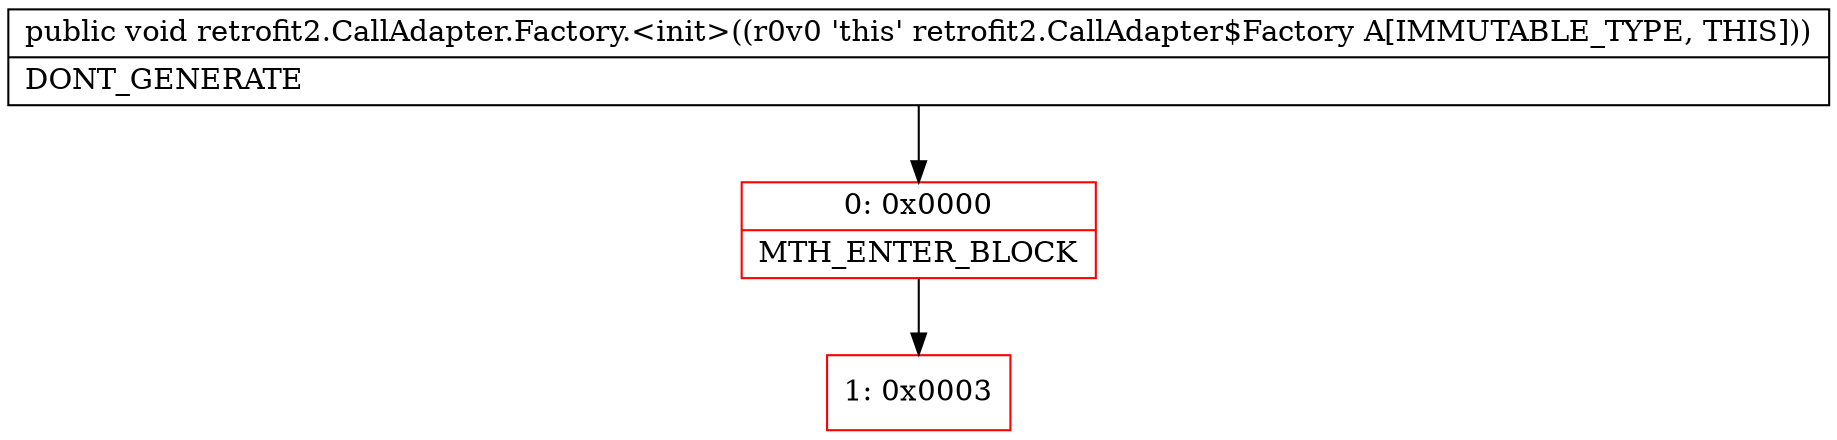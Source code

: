 digraph "CFG forretrofit2.CallAdapter.Factory.\<init\>()V" {
subgraph cluster_Region_2078874445 {
label = "R(0)";
node [shape=record,color=blue];
}
Node_0 [shape=record,color=red,label="{0\:\ 0x0000|MTH_ENTER_BLOCK\l}"];
Node_1 [shape=record,color=red,label="{1\:\ 0x0003}"];
MethodNode[shape=record,label="{public void retrofit2.CallAdapter.Factory.\<init\>((r0v0 'this' retrofit2.CallAdapter$Factory A[IMMUTABLE_TYPE, THIS]))  | DONT_GENERATE\l}"];
MethodNode -> Node_0;
Node_0 -> Node_1;
}

